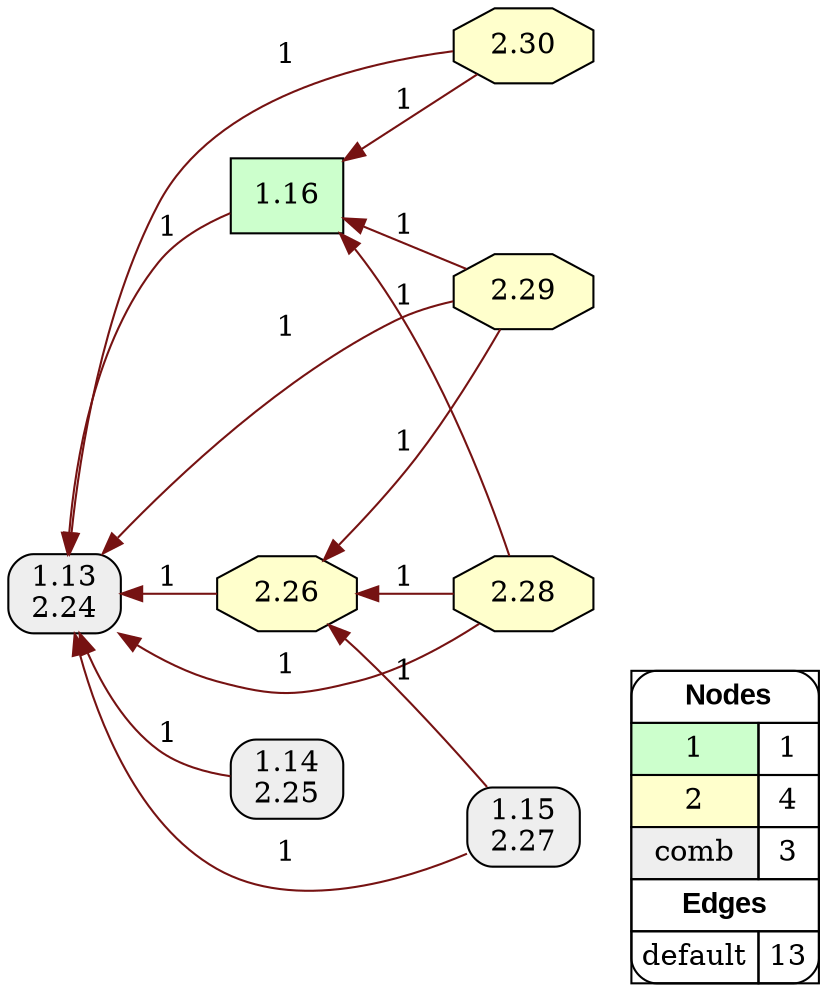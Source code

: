 digraph{
rankdir=RL
node[shape=box style=filled fillcolor="#CCFFCC"] 
"1.16"
node[shape=octagon style=filled fillcolor="#FFFFCC"] 
"2.30"
"2.28"
"2.29"
"2.26"
node[shape=box style="filled,rounded" fillcolor="#EEEEEE"] 
"1.14\n2.25"
"1.15\n2.27"
"1.13\n2.24"
edge[arrowhead=normal style=solid color="#000000" constraint=true ]
"2.30" -> "1.13\n2.24" [label="1"][color="#761212"]
"2.29" -> "1.16" [label="1"][color="#761212"]
"2.29" -> "1.13\n2.24" [label="1"][color="#761212"]
"1.15\n2.27" -> "1.13\n2.24" [label="1"][color="#761212"]
"2.28" -> "2.26" [label="1"][color="#761212"]
"1.14\n2.25" -> "1.13\n2.24" [label="1"][color="#761212"]
"2.28" -> "1.13\n2.24" [label="1"][color="#761212"]
"2.29" -> "2.26" [label="1"][color="#761212"]
"1.15\n2.27" -> "2.26" [label="1"][color="#761212"]
"1.16" -> "1.13\n2.24" [label="1"][color="#761212"]
"2.28" -> "1.16" [label="1"][color="#761212"]
"2.26" -> "1.13\n2.24" [label="1"][color="#761212"]
"2.30" -> "1.16" [label="1"][color="#761212"]
edge[arrowhead=normal style=solid color="#000000" constraint=true ]
node[shape=box] 
{rank=source Legend [fillcolor= white margin=0 label=< 
 <TABLE BORDER="0" CELLBORDER="1" CELLSPACING="0" CELLPADDING="4"> 
<TR> <TD COLSPAN="2"><font face="Arial Black"> Nodes</font></TD> </TR> 
<TR> 
 <TD bgcolor="#CCFFCC">1</TD> 
 <TD>1</TD> 
 </TR> 
<TR> 
 <TD bgcolor="#FFFFCC">2</TD> 
 <TD>4</TD> 
 </TR> 
<TR> 
 <TD bgcolor="#EEEEEE">comb</TD> 
 <TD>3</TD> 
 </TR> 
<TR> <TD COLSPAN="2"><font face = "Arial Black"> Edges </font></TD> </TR> 
<TR> 
 <TD><font color ="#000000">default</font></TD> 
 <TD>13</TD> 
 </TR> 
</TABLE> 
 >] } 
}
